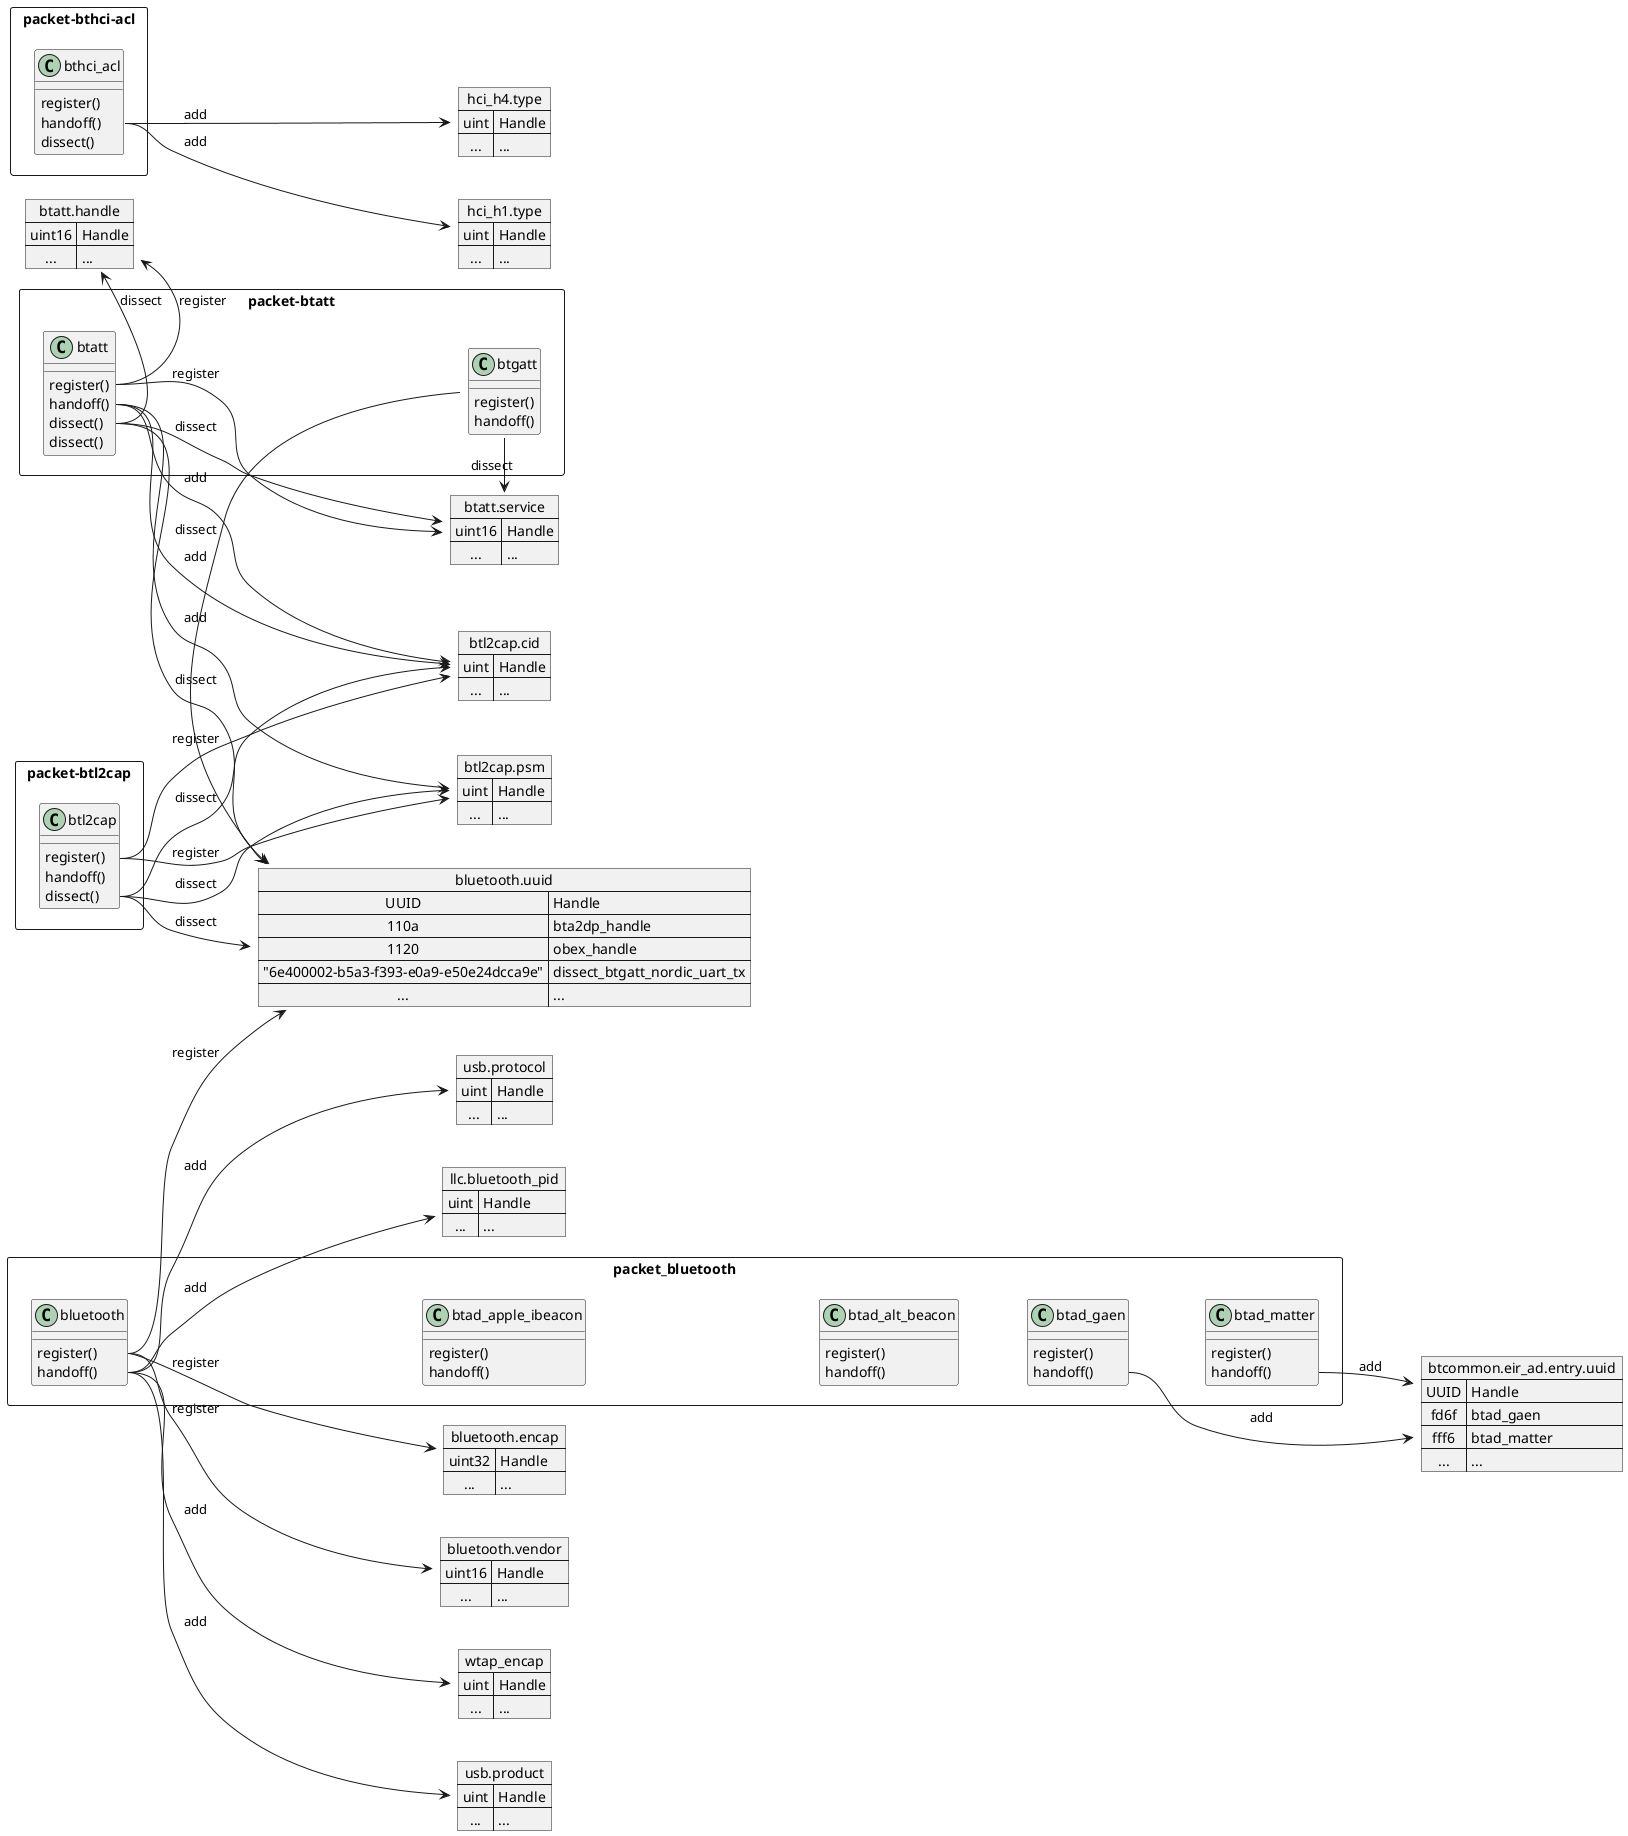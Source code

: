 @startuml
' An effort to show all the dissectors and dissector tables involved in Wireshark Bluetooth dissection,
' but limited to what is involved in BTGATT. Simplified version of Dissectortable.puml.

left to right direction
 
rectangle "packet_bluetooth" {
  Class bluetooth
  bluetooth : register()
  bluetooth : handoff()
  
  Class btad_apple_ibeacon
  btad_apple_ibeacon : register()
  btad_apple_ibeacon : handoff()
  
  Class btad_alt_beacon
  btad_alt_beacon : register()
  btad_alt_beacon : handoff()
  
  Class btad_gaen
  btad_gaen : register()
  btad_gaen : handoff()
  
  Class btad_matter
  btad_matter : register()
  btad_matter : handoff()
  
  bluetooth --[hidden]> btad_apple_ibeacon
  btad_apple_ibeacon --[hidden]> btad_alt_beacon
  btad_alt_beacon --[hidden]> btad_gaen
  btad_gaen --[hidden]> btad_matter
}



map "bluetooth.uuid" as bluetooth_uuid {
 UUID => Handle
 110a => bta2dp_handle
 1120 => obex_handle
 "6e400002-b5a3-f393-e0a9-e50e24dcca9e" => dissect_btgatt_nordic_uart_tx
 ... => ...
}

map "bluetooth.encap" as encap {
 uint32 => Handle
 ... => ...
}

map "bluetooth.vendor" as vendor {
 uint16 => Handle
 ... => ...
}

map "wtap_encap" as wtap_encap {
 uint => Handle
 ... => ...
}

map "usb.product" as usb_product {
 uint => Handle
 ... => ...
}

map "usb.protocol" as usb_protocol {
 uint => Handle
 ... => ...
}

map "llc.bluetooth_pid" as llc_bluetooth_pid {
 uint => Handle
 ... => ...
}


map "btcommon.eir_ad.entry.uuid" as btcommon_eir_ad_entry_uuid {
 UUID => Handle
 fd6f => btad_gaen
 fff6 => btad_matter
 ... => ...
}



bluetooth::register --> bluetooth_uuid : register
bluetooth::register --> encap : register
bluetooth::register --> vendor : register
bluetooth::handoff --> wtap_encap : add
bluetooth::handoff --> usb_product : add
bluetooth::handoff --> usb_protocol : add
bluetooth::handoff --> llc_bluetooth_pid : add

btad_gaen::handoff --> btcommon_eir_ad_entry_uuid : add
btad_matter::handoff --> btcommon_eir_ad_entry_uuid : add


rectangle "packet-btatt" {
  Class btatt
  btatt : register()
  btatt : handoff()
  btatt : dissect()

  Class btgatt
  btgatt : register()
  btgatt : handoff()
  btatt : dissect()
  
  btatt --[hidden]> btgatt
}

map "btatt.handle" as btatt_handle {
 uint16 => Handle
 ... => ...
}

map "btatt.service" as btatt_service {
 uint16 => Handle
 ... => ...
}

map "btl2cap.psm" as btl2cap_psm {
 uint => Handle
 ... => ...
}

map "btl2cap.cid" as btl2cap_cid {
 uint => Handle
 ... => ...
}

btatt::register --> btatt_handle : register
btatt::register --> btatt_service : register
btatt::handof --> btl2cap_psm : add
btatt::handof --> btl2cap_cid : add

btatt::handof --> btl2cap_cid : add

btatt::dissect -> btatt_service : dissect
btatt::dissect -> btatt_handle : dissect
btatt::dissect -> bluetooth_uuid : dissect
btgatt::dissect -> btatt_service : dissect
btgatt::dissect -> bluetooth_uuid : dissect

rectangle "packet-btl2cap" {
  Class btl2cap
  btl2cap : register()
  btl2cap : handoff()
  btl2cap : dissect()
}
btl2cap::register --> btl2cap_psm : register
btl2cap::register --> btl2cap_cid : register
btl2cap::dissect --> btl2cap_cid : dissect
btl2cap::dissect --> btl2cap_psm : dissect
btl2cap::dissect --> bluetooth_uuid : dissect

rectangle "packet-bthci-acl" {
  Class bthci_acl
  bthci_acl : register()
  bthci_acl : handoff()
  bthci_acl : dissect()
}

map "hci_h4.type" as hci_h4_type {
 uint => Handle
 ... => ...
}

map "hci_h1.type" as hci_h1_type {
 uint => Handle
 ... => ...
}

bthci_acl::handof --> hci_h4_type : add
bthci_acl::handof --> hci_h1_type : add


@enduml